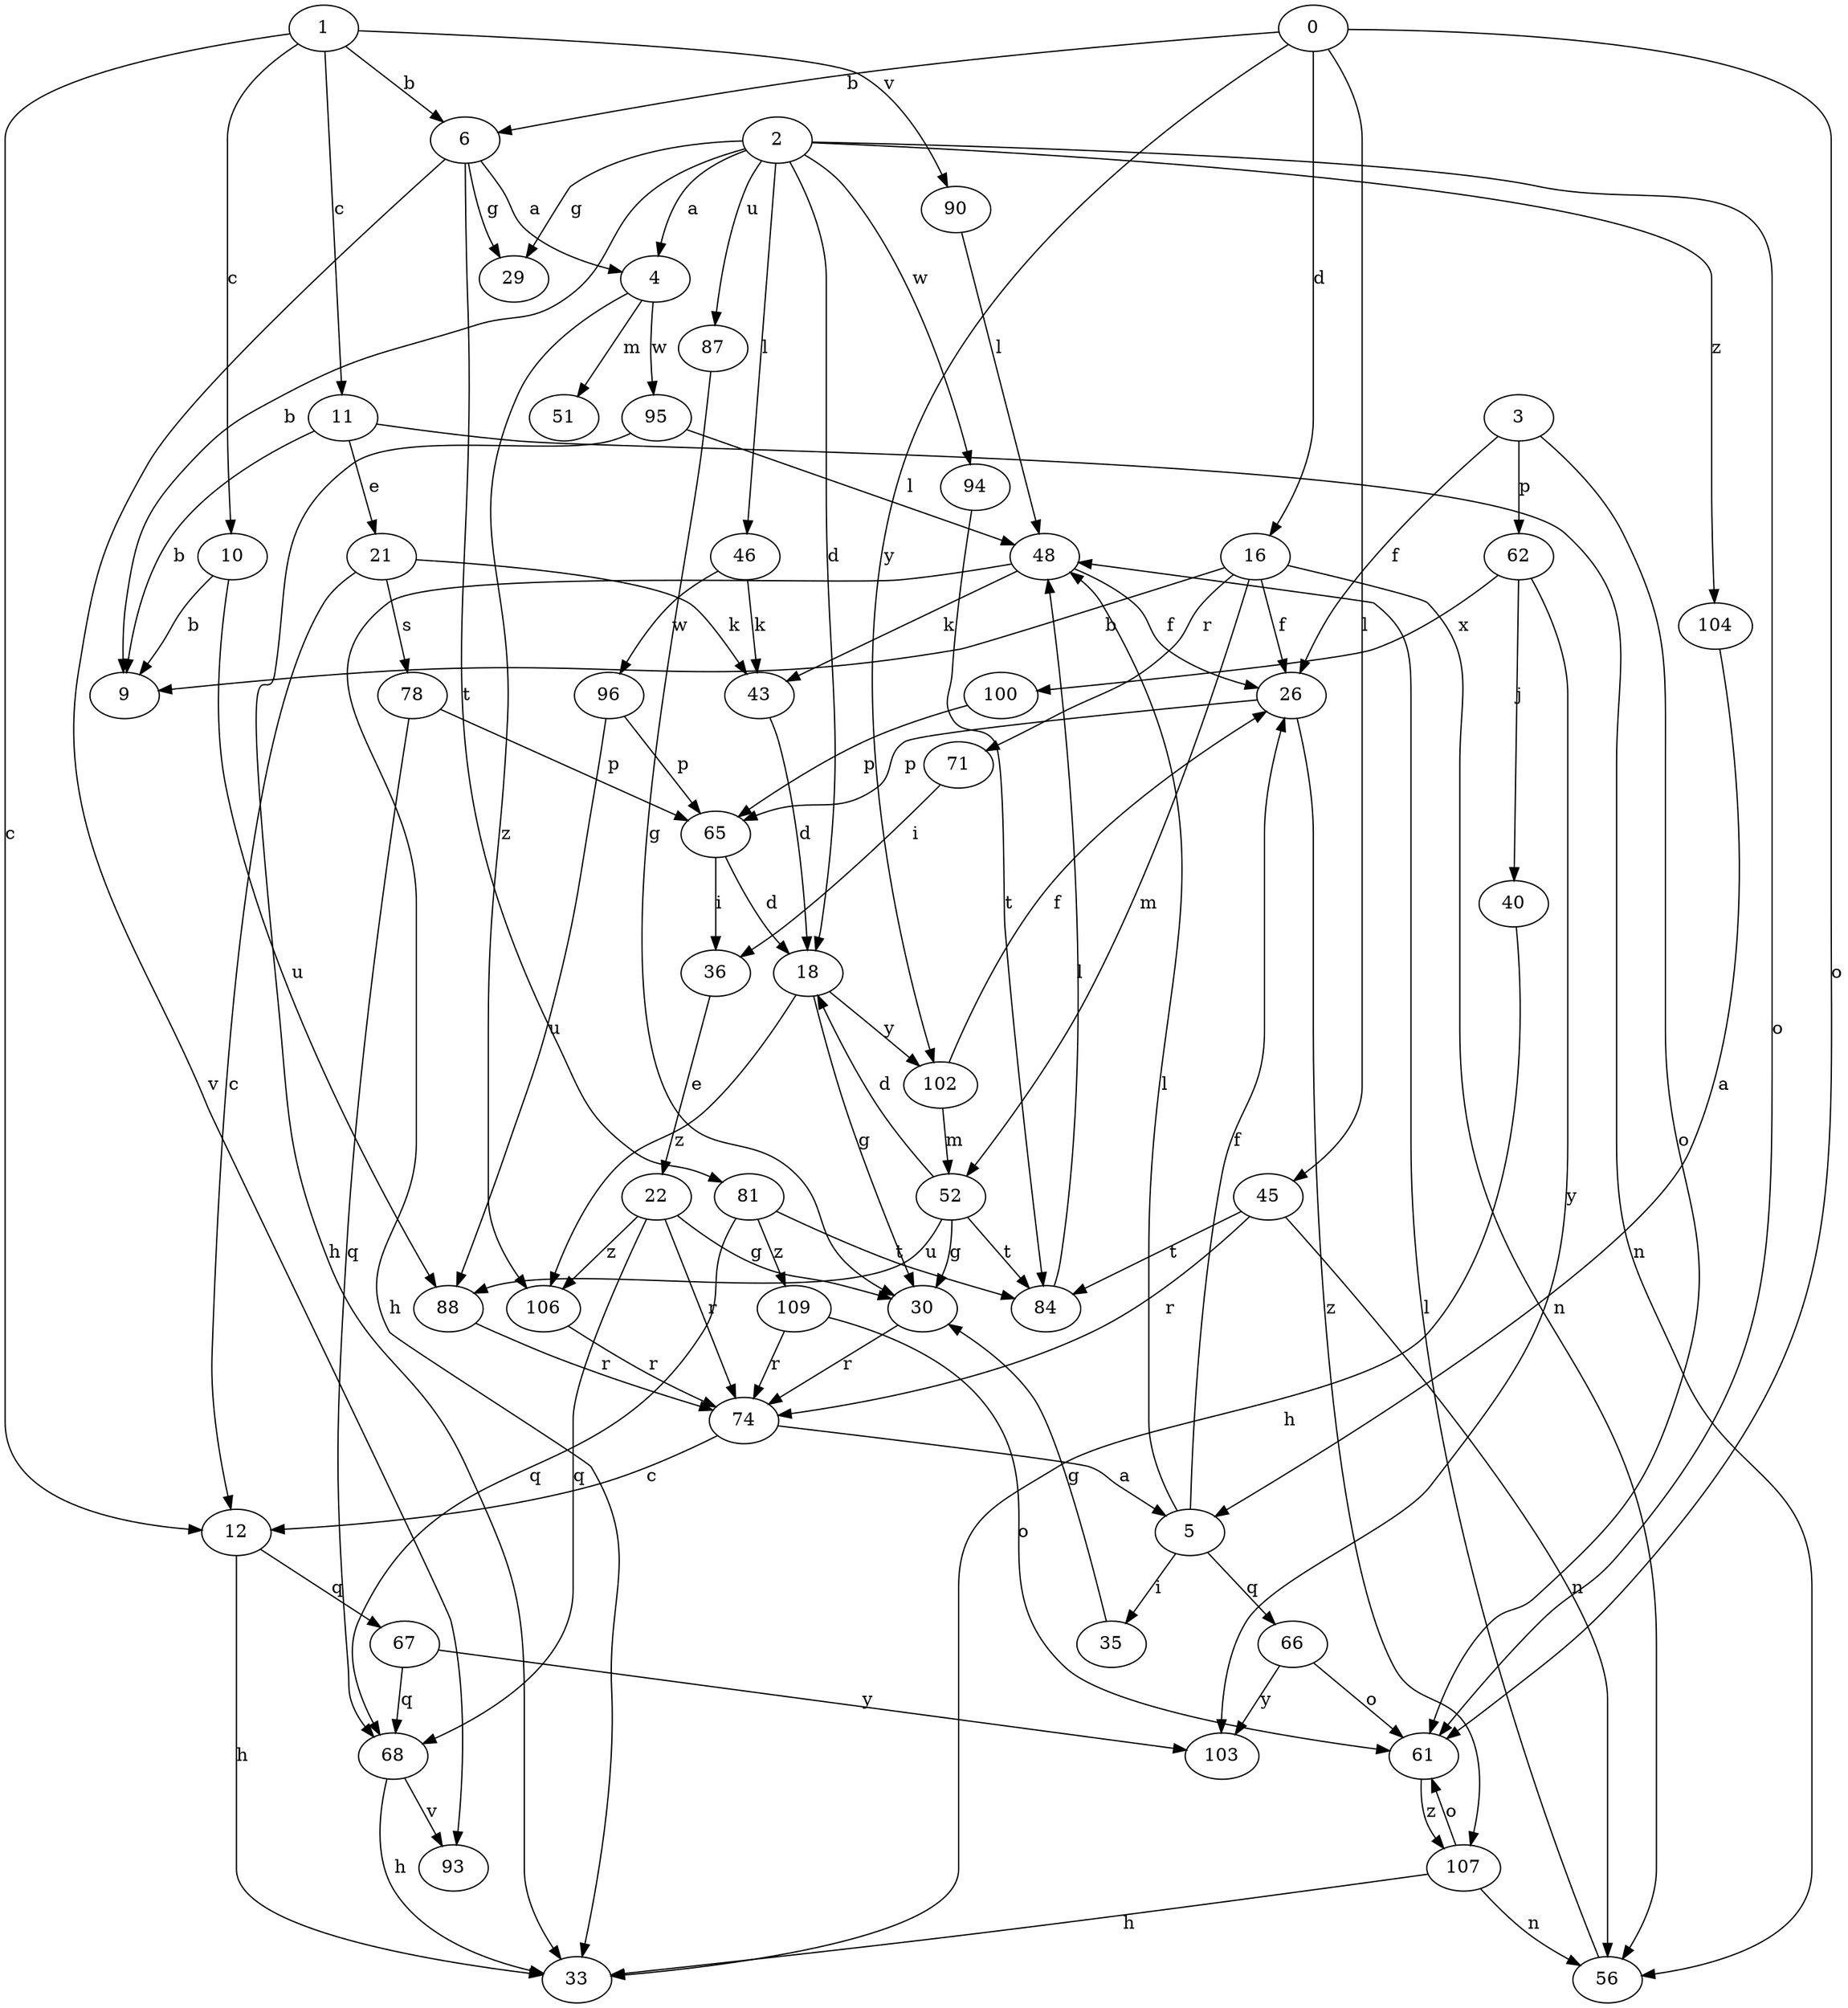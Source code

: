 strict digraph  {
1;
2;
3;
4;
5;
6;
9;
10;
11;
12;
16;
18;
21;
22;
26;
29;
30;
33;
35;
36;
40;
43;
45;
46;
48;
51;
52;
56;
61;
62;
65;
66;
67;
68;
71;
74;
78;
81;
84;
87;
88;
90;
93;
94;
95;
96;
0;
100;
102;
103;
104;
106;
107;
109;
1 -> 6  [label=b];
1 -> 10  [label=c];
1 -> 11  [label=c];
1 -> 12  [label=c];
1 -> 90  [label=v];
2 -> 4  [label=a];
2 -> 9  [label=b];
2 -> 18  [label=d];
2 -> 29  [label=g];
2 -> 46  [label=l];
2 -> 61  [label=o];
2 -> 87  [label=u];
2 -> 94  [label=w];
2 -> 104  [label=z];
3 -> 26  [label=f];
3 -> 61  [label=o];
3 -> 62  [label=p];
4 -> 51  [label=m];
4 -> 95  [label=w];
4 -> 106  [label=z];
5 -> 26  [label=f];
5 -> 35  [label=i];
5 -> 48  [label=l];
5 -> 66  [label=q];
6 -> 4  [label=a];
6 -> 29  [label=g];
6 -> 81  [label=t];
6 -> 93  [label=v];
10 -> 9  [label=b];
10 -> 88  [label=u];
11 -> 9  [label=b];
11 -> 21  [label=e];
11 -> 56  [label=n];
12 -> 33  [label=h];
12 -> 67  [label=q];
16 -> 9  [label=b];
16 -> 26  [label=f];
16 -> 52  [label=m];
16 -> 56  [label=n];
16 -> 71  [label=r];
18 -> 30  [label=g];
18 -> 102  [label=y];
18 -> 106  [label=z];
21 -> 12  [label=c];
21 -> 43  [label=k];
21 -> 78  [label=s];
22 -> 30  [label=g];
22 -> 68  [label=q];
22 -> 74  [label=r];
22 -> 106  [label=z];
26 -> 65  [label=p];
26 -> 107  [label=z];
30 -> 74  [label=r];
35 -> 30  [label=g];
36 -> 22  [label=e];
40 -> 33  [label=h];
43 -> 18  [label=d];
45 -> 56  [label=n];
45 -> 74  [label=r];
45 -> 84  [label=t];
46 -> 43  [label=k];
46 -> 96  [label=w];
48 -> 26  [label=f];
48 -> 33  [label=h];
48 -> 43  [label=k];
52 -> 18  [label=d];
52 -> 30  [label=g];
52 -> 84  [label=t];
52 -> 88  [label=u];
56 -> 48  [label=l];
61 -> 107  [label=z];
62 -> 40  [label=j];
62 -> 100  [label=x];
62 -> 103  [label=y];
65 -> 18  [label=d];
65 -> 36  [label=i];
66 -> 61  [label=o];
66 -> 103  [label=y];
67 -> 68  [label=q];
67 -> 103  [label=y];
68 -> 33  [label=h];
68 -> 93  [label=v];
71 -> 36  [label=i];
74 -> 5  [label=a];
74 -> 12  [label=c];
78 -> 65  [label=p];
78 -> 68  [label=q];
81 -> 68  [label=q];
81 -> 84  [label=t];
81 -> 109  [label=z];
84 -> 48  [label=l];
87 -> 30  [label=g];
88 -> 74  [label=r];
90 -> 48  [label=l];
94 -> 84  [label=t];
95 -> 33  [label=h];
95 -> 48  [label=l];
96 -> 65  [label=p];
96 -> 88  [label=u];
0 -> 6  [label=b];
0 -> 16  [label=d];
0 -> 45  [label=l];
0 -> 61  [label=o];
0 -> 102  [label=y];
100 -> 65  [label=p];
102 -> 26  [label=f];
102 -> 52  [label=m];
104 -> 5  [label=a];
106 -> 74  [label=r];
107 -> 33  [label=h];
107 -> 56  [label=n];
107 -> 61  [label=o];
109 -> 61  [label=o];
109 -> 74  [label=r];
}
